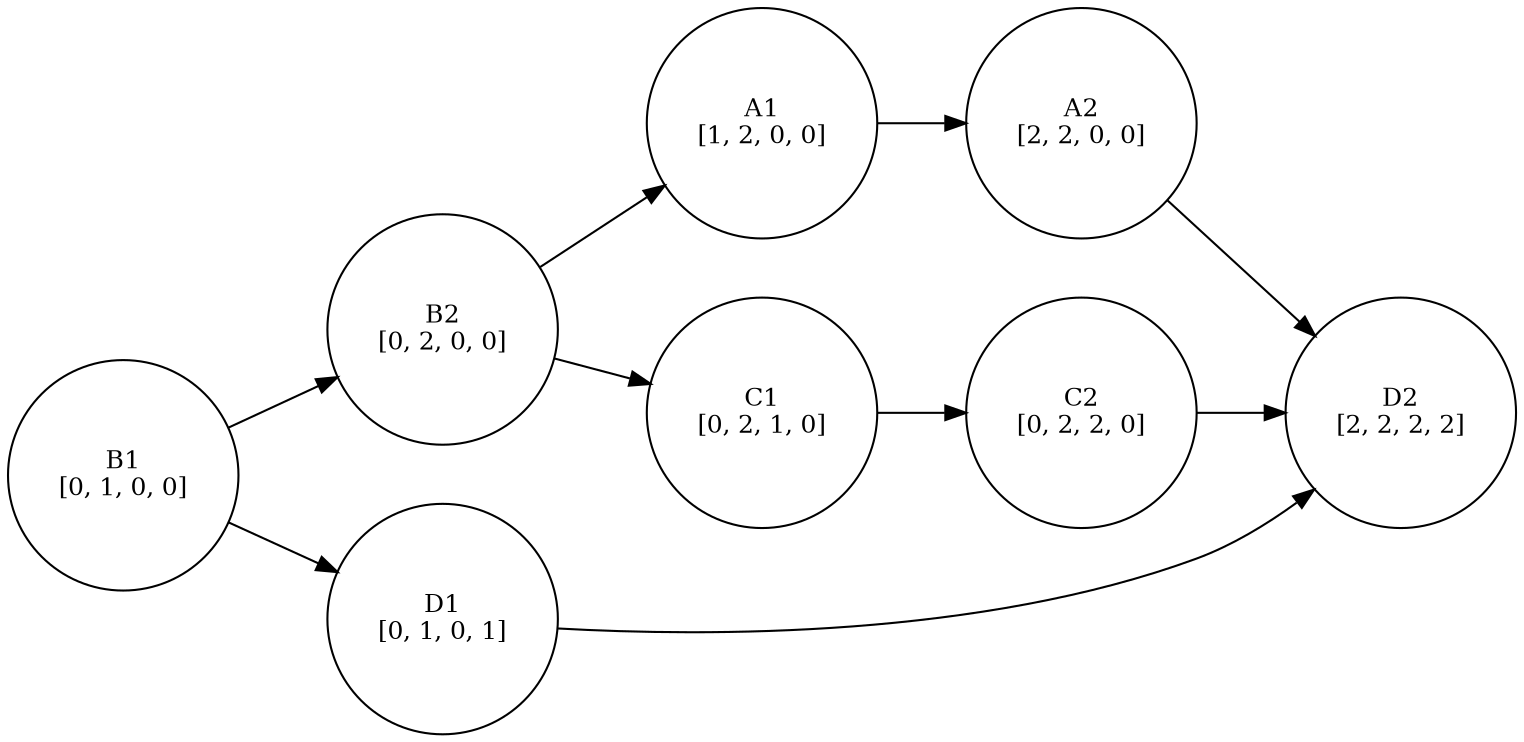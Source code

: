 digraph G {
	nodesep=0.4 rankdir=LR ranksep=0.6
	node [fontsize=12 shape=circle]
	A1 [label="A1
[1, 2, 0, 0]"]
	A2 [label="A2
[2, 2, 0, 0]"]
	B1 [label="B1
[0, 1, 0, 0]"]
	B2 [label="B2
[0, 2, 0, 0]"]
	C1 [label="C1
[0, 2, 1, 0]"]
	C2 [label="C2
[0, 2, 2, 0]"]
	D1 [label="D1
[0, 1, 0, 1]"]
	D2 [label="D2
[2, 2, 2, 2]"]
	A2 -> D2
	C1 -> C2
	D1 -> D2
	A1 -> A2
	B2 -> C1
	C2 -> D2
	B1 -> B2
	B1 -> D1
	B2 -> A1
}
